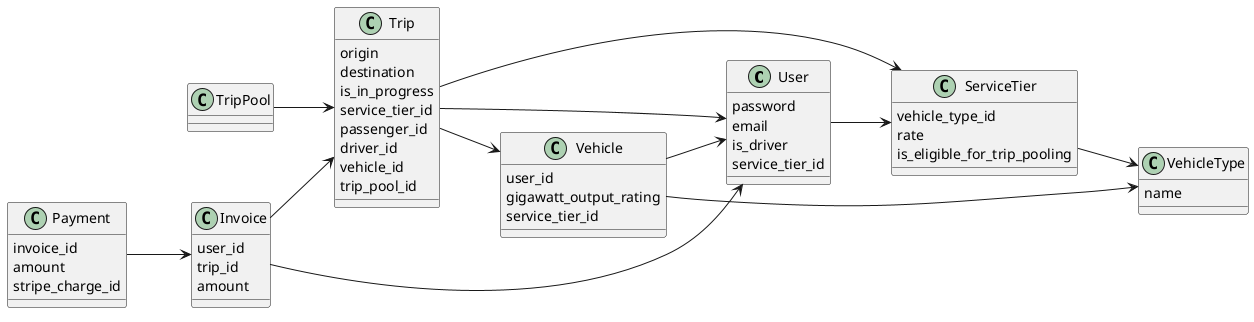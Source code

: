 @startuml
left to right direction
skinparam shadowing false

class User {
  password
  email
  is_driver
  service_tier_id
}

class Trip {
  origin
  destination
  is_in_progress
  service_tier_id
  passenger_id
  driver_id
  vehicle_id
  trip_pool_id
}

class Invoice {
  user_id
  trip_id
  amount
}

class Payment {
  invoice_id
  amount
  stripe_charge_id
}

class ServiceTier {
  vehicle_type_id
  rate
  is_eligible_for_trip_pooling
}

class Vehicle {
  user_id
  gigawatt_output_rating
  service_tier_id
}

class VehicleType {
  name
}

class TripPool {
}

Trip --> User
Trip --> ServiceTier
Trip --> Vehicle
Vehicle --> User
Invoice --> User
Invoice --> Trip
Payment --> Invoice
ServiceTier --> VehicleType
Vehicle --> VehicleType
User --> ServiceTier
TripPool --> Trip

@enduml
